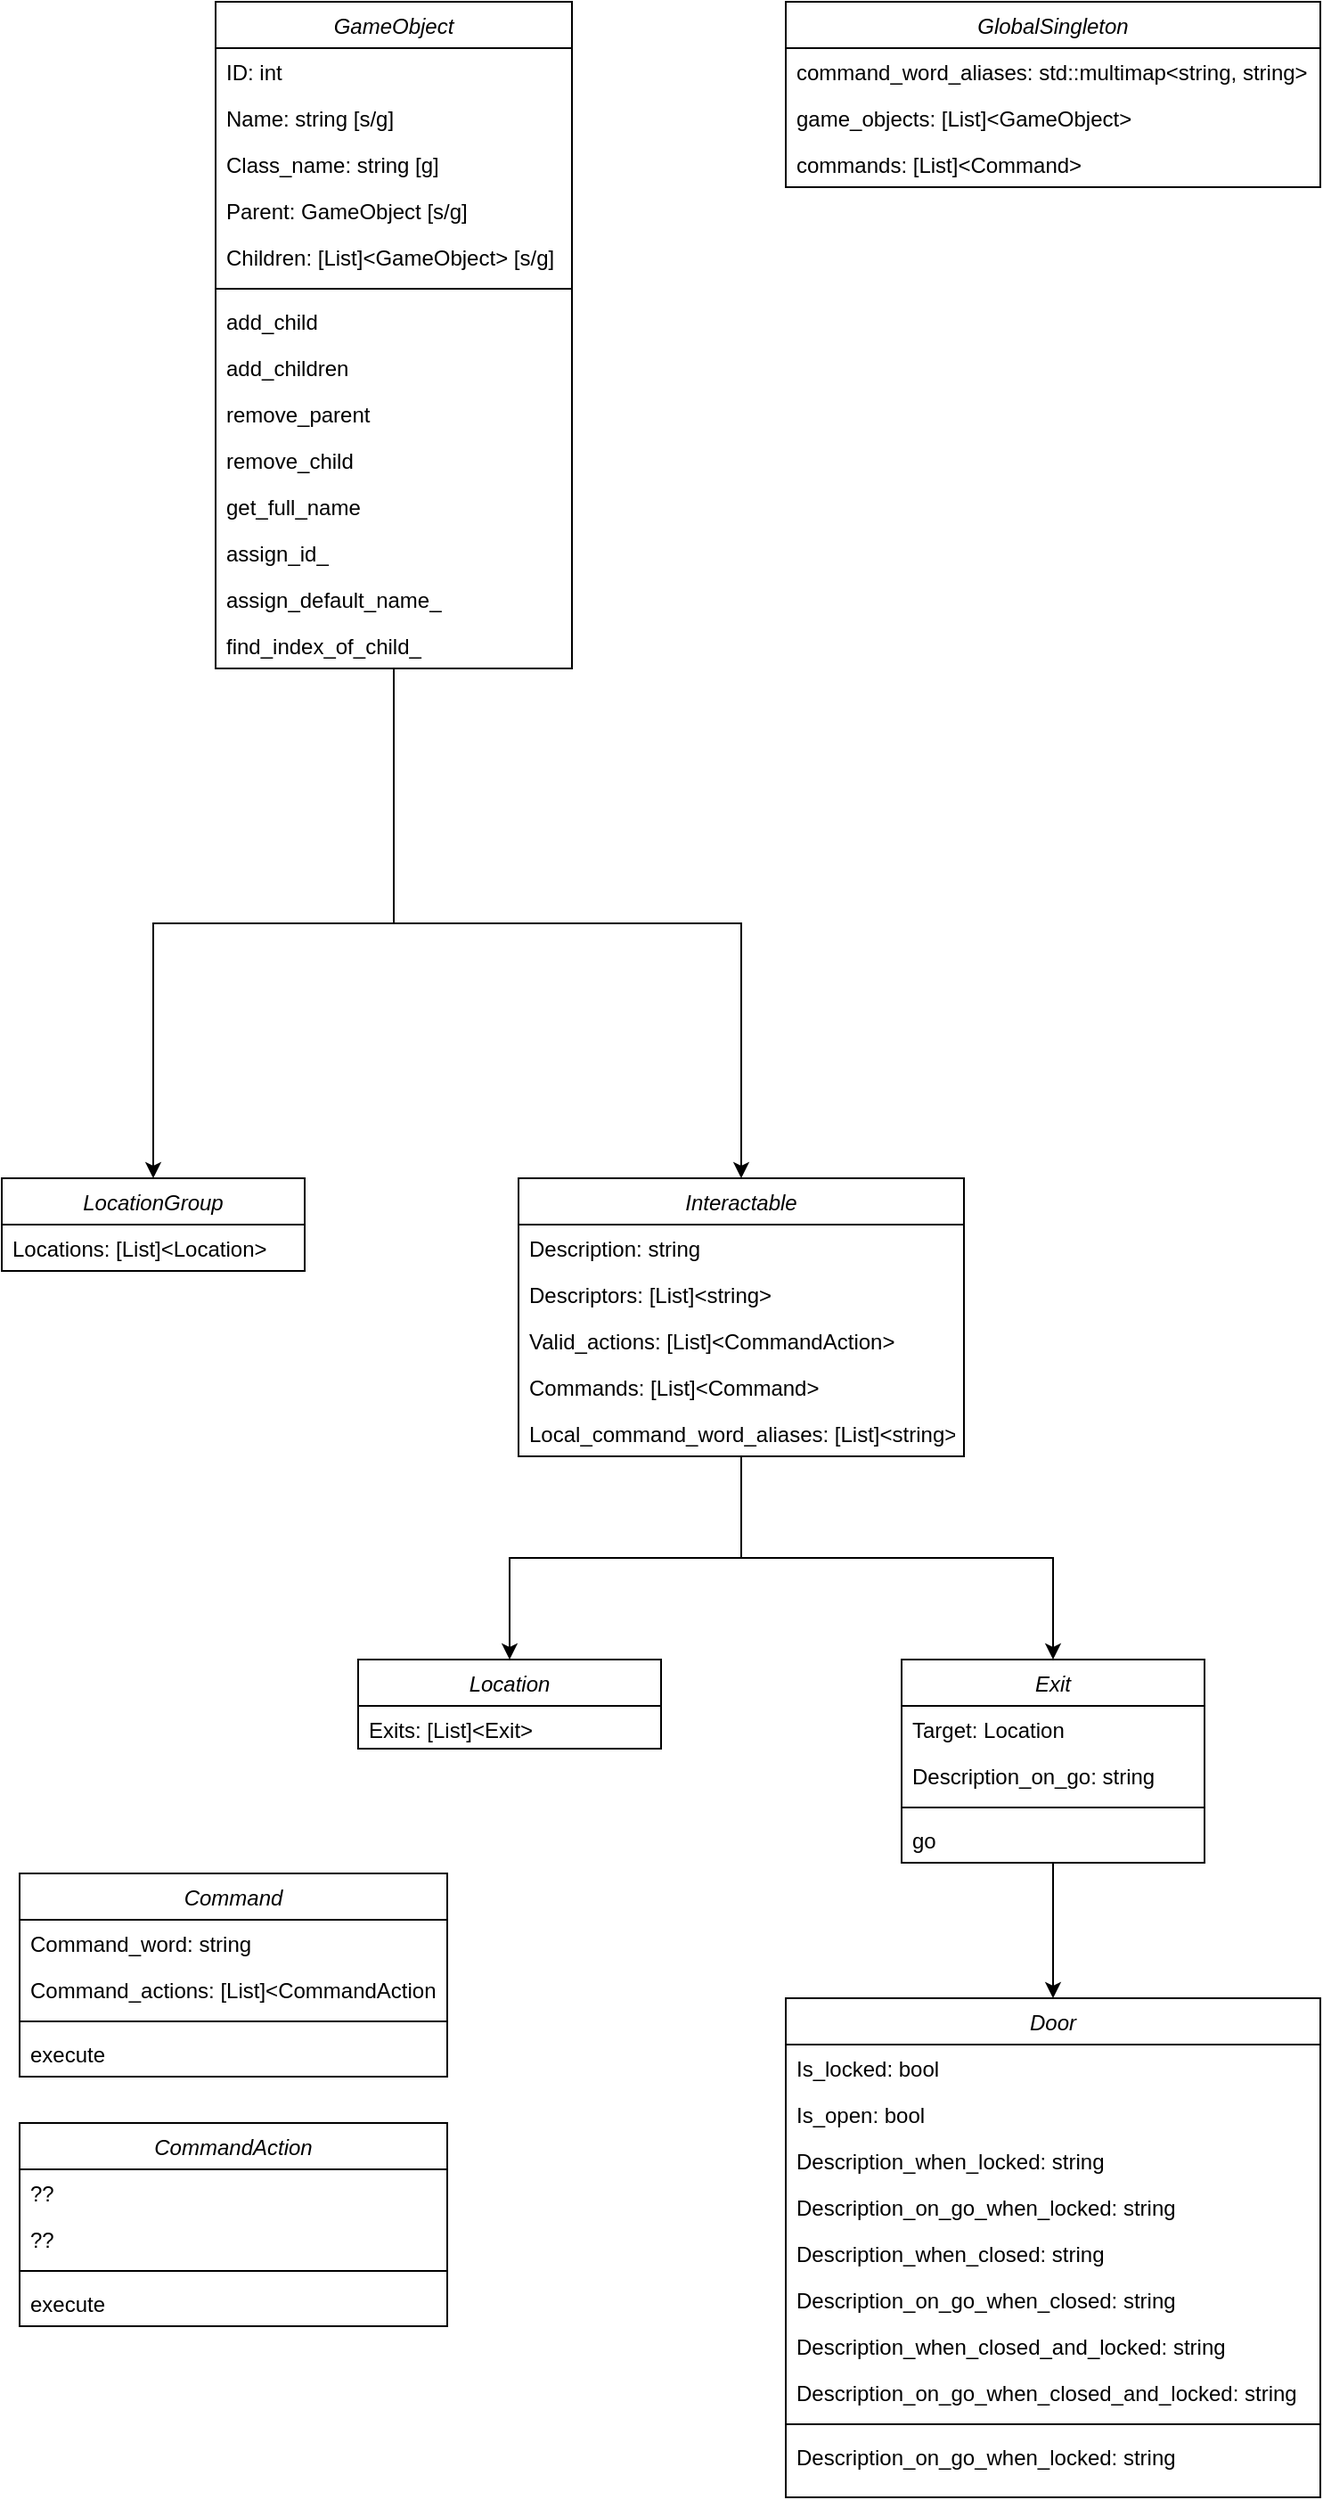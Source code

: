 <mxfile version="20.3.6" type="device"><diagram id="C5RBs43oDa-KdzZeNtuy" name="Page-1"><mxGraphModel dx="582" dy="1602" grid="1" gridSize="10" guides="1" tooltips="1" connect="1" arrows="1" fold="1" page="1" pageScale="1" pageWidth="827" pageHeight="1169" math="0" shadow="0"><root><mxCell id="WIyWlLk6GJQsqaUBKTNV-0"/><mxCell id="WIyWlLk6GJQsqaUBKTNV-1" parent="WIyWlLk6GJQsqaUBKTNV-0"/><mxCell id="8gwwcXdCdIkltOETRVXt-23" style="edgeStyle=orthogonalEdgeStyle;rounded=0;orthogonalLoop=1;jettySize=auto;html=1;" parent="WIyWlLk6GJQsqaUBKTNV-1" source="zkfFHV4jXpPFQw0GAbJ--0" target="8gwwcXdCdIkltOETRVXt-8" edge="1"><mxGeometry relative="1" as="geometry"/></mxCell><mxCell id="8gwwcXdCdIkltOETRVXt-48" style="edgeStyle=orthogonalEdgeStyle;rounded=0;orthogonalLoop=1;jettySize=auto;html=1;" parent="WIyWlLk6GJQsqaUBKTNV-1" source="zkfFHV4jXpPFQw0GAbJ--0" target="8gwwcXdCdIkltOETRVXt-37" edge="1"><mxGeometry relative="1" as="geometry"/></mxCell><mxCell id="zkfFHV4jXpPFQw0GAbJ--0" value="GameObject" style="swimlane;fontStyle=2;align=center;verticalAlign=top;childLayout=stackLayout;horizontal=1;startSize=26;horizontalStack=0;resizeParent=1;resizeLast=0;collapsible=1;marginBottom=0;rounded=0;shadow=0;strokeWidth=1;" parent="WIyWlLk6GJQsqaUBKTNV-1" vertex="1"><mxGeometry x="150" y="40" width="200" height="374" as="geometry"><mxRectangle x="220" y="120" width="160" height="26" as="alternateBounds"/></mxGeometry></mxCell><mxCell id="zkfFHV4jXpPFQw0GAbJ--1" value="ID: int" style="text;align=left;verticalAlign=top;spacingLeft=4;spacingRight=4;overflow=hidden;rotatable=0;points=[[0,0.5],[1,0.5]];portConstraint=eastwest;" parent="zkfFHV4jXpPFQw0GAbJ--0" vertex="1"><mxGeometry y="26" width="200" height="26" as="geometry"/></mxCell><mxCell id="zkfFHV4jXpPFQw0GAbJ--2" value="Name: string [s/g]" style="text;align=left;verticalAlign=top;spacingLeft=4;spacingRight=4;overflow=hidden;rotatable=0;points=[[0,0.5],[1,0.5]];portConstraint=eastwest;rounded=0;shadow=0;html=0;" parent="zkfFHV4jXpPFQw0GAbJ--0" vertex="1"><mxGeometry y="52" width="200" height="26" as="geometry"/></mxCell><mxCell id="8gwwcXdCdIkltOETRVXt-1" value="Class_name: string [g]" style="text;align=left;verticalAlign=top;spacingLeft=4;spacingRight=4;overflow=hidden;rotatable=0;points=[[0,0.5],[1,0.5]];portConstraint=eastwest;rounded=0;shadow=0;html=0;" parent="zkfFHV4jXpPFQw0GAbJ--0" vertex="1"><mxGeometry y="78" width="200" height="26" as="geometry"/></mxCell><mxCell id="8gwwcXdCdIkltOETRVXt-2" value="Parent: GameObject [s/g]" style="text;align=left;verticalAlign=top;spacingLeft=4;spacingRight=4;overflow=hidden;rotatable=0;points=[[0,0.5],[1,0.5]];portConstraint=eastwest;rounded=0;shadow=0;html=0;" parent="zkfFHV4jXpPFQw0GAbJ--0" vertex="1"><mxGeometry y="104" width="200" height="26" as="geometry"/></mxCell><mxCell id="8gwwcXdCdIkltOETRVXt-3" value="Children: [List]&lt;GameObject&gt; [s/g]" style="text;align=left;verticalAlign=top;spacingLeft=4;spacingRight=4;overflow=hidden;rotatable=0;points=[[0,0.5],[1,0.5]];portConstraint=eastwest;rounded=0;shadow=0;html=0;" parent="zkfFHV4jXpPFQw0GAbJ--0" vertex="1"><mxGeometry y="130" width="200" height="26" as="geometry"/></mxCell><mxCell id="zkfFHV4jXpPFQw0GAbJ--4" value="" style="line;html=1;strokeWidth=1;align=left;verticalAlign=middle;spacingTop=-1;spacingLeft=3;spacingRight=3;rotatable=0;labelPosition=right;points=[];portConstraint=eastwest;" parent="zkfFHV4jXpPFQw0GAbJ--0" vertex="1"><mxGeometry y="156" width="200" height="10" as="geometry"/></mxCell><mxCell id="8gwwcXdCdIkltOETRVXt-5" value="add_child" style="text;align=left;verticalAlign=top;spacingLeft=4;spacingRight=4;overflow=hidden;rotatable=0;points=[[0,0.5],[1,0.5]];portConstraint=eastwest;rounded=0;shadow=0;html=0;" parent="zkfFHV4jXpPFQw0GAbJ--0" vertex="1"><mxGeometry y="166" width="200" height="26" as="geometry"/></mxCell><mxCell id="lxfsqXc7fRaG4RMlsGvx-0" value="add_children" style="text;align=left;verticalAlign=top;spacingLeft=4;spacingRight=4;overflow=hidden;rotatable=0;points=[[0,0.5],[1,0.5]];portConstraint=eastwest;rounded=0;shadow=0;html=0;" vertex="1" parent="zkfFHV4jXpPFQw0GAbJ--0"><mxGeometry y="192" width="200" height="26" as="geometry"/></mxCell><mxCell id="lxfsqXc7fRaG4RMlsGvx-1" value="remove_parent" style="text;align=left;verticalAlign=top;spacingLeft=4;spacingRight=4;overflow=hidden;rotatable=0;points=[[0,0.5],[1,0.5]];portConstraint=eastwest;rounded=0;shadow=0;html=0;" vertex="1" parent="zkfFHV4jXpPFQw0GAbJ--0"><mxGeometry y="218" width="200" height="26" as="geometry"/></mxCell><mxCell id="lxfsqXc7fRaG4RMlsGvx-2" value="remove_child" style="text;align=left;verticalAlign=top;spacingLeft=4;spacingRight=4;overflow=hidden;rotatable=0;points=[[0,0.5],[1,0.5]];portConstraint=eastwest;rounded=0;shadow=0;html=0;" vertex="1" parent="zkfFHV4jXpPFQw0GAbJ--0"><mxGeometry y="244" width="200" height="26" as="geometry"/></mxCell><mxCell id="8gwwcXdCdIkltOETRVXt-6" value="get_full_name" style="text;align=left;verticalAlign=top;spacingLeft=4;spacingRight=4;overflow=hidden;rotatable=0;points=[[0,0.5],[1,0.5]];portConstraint=eastwest;rounded=0;shadow=0;html=0;" parent="zkfFHV4jXpPFQw0GAbJ--0" vertex="1"><mxGeometry y="270" width="200" height="26" as="geometry"/></mxCell><mxCell id="lxfsqXc7fRaG4RMlsGvx-5" value="assign_id_" style="text;align=left;verticalAlign=top;spacingLeft=4;spacingRight=4;overflow=hidden;rotatable=0;points=[[0,0.5],[1,0.5]];portConstraint=eastwest;rounded=0;shadow=0;html=0;" vertex="1" parent="zkfFHV4jXpPFQw0GAbJ--0"><mxGeometry y="296" width="200" height="26" as="geometry"/></mxCell><mxCell id="lxfsqXc7fRaG4RMlsGvx-7" value="assign_default_name_" style="text;align=left;verticalAlign=top;spacingLeft=4;spacingRight=4;overflow=hidden;rotatable=0;points=[[0,0.5],[1,0.5]];portConstraint=eastwest;rounded=0;shadow=0;html=0;" vertex="1" parent="zkfFHV4jXpPFQw0GAbJ--0"><mxGeometry y="322" width="200" height="26" as="geometry"/></mxCell><mxCell id="lxfsqXc7fRaG4RMlsGvx-8" value="find_index_of_child_" style="text;align=left;verticalAlign=top;spacingLeft=4;spacingRight=4;overflow=hidden;rotatable=0;points=[[0,0.5],[1,0.5]];portConstraint=eastwest;rounded=0;shadow=0;html=0;" vertex="1" parent="zkfFHV4jXpPFQw0GAbJ--0"><mxGeometry y="348" width="200" height="26" as="geometry"/></mxCell><mxCell id="8gwwcXdCdIkltOETRVXt-36" style="edgeStyle=orthogonalEdgeStyle;rounded=0;orthogonalLoop=1;jettySize=auto;html=1;entryX=0.5;entryY=0;entryDx=0;entryDy=0;" parent="WIyWlLk6GJQsqaUBKTNV-1" source="8gwwcXdCdIkltOETRVXt-8" target="8gwwcXdCdIkltOETRVXt-24" edge="1"><mxGeometry relative="1" as="geometry"/></mxCell><mxCell id="8gwwcXdCdIkltOETRVXt-90" style="edgeStyle=orthogonalEdgeStyle;rounded=0;orthogonalLoop=1;jettySize=auto;html=1;" parent="WIyWlLk6GJQsqaUBKTNV-1" source="8gwwcXdCdIkltOETRVXt-8" target="8gwwcXdCdIkltOETRVXt-49" edge="1"><mxGeometry relative="1" as="geometry"/></mxCell><mxCell id="8gwwcXdCdIkltOETRVXt-8" value="Interactable" style="swimlane;fontStyle=2;align=center;verticalAlign=top;childLayout=stackLayout;horizontal=1;startSize=26;horizontalStack=0;resizeParent=1;resizeLast=0;collapsible=1;marginBottom=0;rounded=0;shadow=0;strokeWidth=1;" parent="WIyWlLk6GJQsqaUBKTNV-1" vertex="1"><mxGeometry x="320" y="700" width="250" height="156" as="geometry"><mxRectangle x="220" y="120" width="160" height="26" as="alternateBounds"/></mxGeometry></mxCell><mxCell id="8gwwcXdCdIkltOETRVXt-19" value="Description: string" style="text;align=left;verticalAlign=top;spacingLeft=4;spacingRight=4;overflow=hidden;rotatable=0;points=[[0,0.5],[1,0.5]];portConstraint=eastwest;" parent="8gwwcXdCdIkltOETRVXt-8" vertex="1"><mxGeometry y="26" width="250" height="26" as="geometry"/></mxCell><mxCell id="8gwwcXdCdIkltOETRVXt-9" value="Descriptors: [List]&lt;string&gt;" style="text;align=left;verticalAlign=top;spacingLeft=4;spacingRight=4;overflow=hidden;rotatable=0;points=[[0,0.5],[1,0.5]];portConstraint=eastwest;" parent="8gwwcXdCdIkltOETRVXt-8" vertex="1"><mxGeometry y="52" width="250" height="26" as="geometry"/></mxCell><mxCell id="8gwwcXdCdIkltOETRVXt-20" value="Valid_actions: [List]&lt;CommandAction&gt;" style="text;align=left;verticalAlign=top;spacingLeft=4;spacingRight=4;overflow=hidden;rotatable=0;points=[[0,0.5],[1,0.5]];portConstraint=eastwest;" parent="8gwwcXdCdIkltOETRVXt-8" vertex="1"><mxGeometry y="78" width="250" height="26" as="geometry"/></mxCell><mxCell id="8gwwcXdCdIkltOETRVXt-21" value="Commands: [List]&lt;Command&gt;" style="text;align=left;verticalAlign=top;spacingLeft=4;spacingRight=4;overflow=hidden;rotatable=0;points=[[0,0.5],[1,0.5]];portConstraint=eastwest;" parent="8gwwcXdCdIkltOETRVXt-8" vertex="1"><mxGeometry y="104" width="250" height="26" as="geometry"/></mxCell><mxCell id="8gwwcXdCdIkltOETRVXt-89" value="Local_command_word_aliases: [List]&lt;string&gt;" style="text;align=left;verticalAlign=top;spacingLeft=4;spacingRight=4;overflow=hidden;rotatable=0;points=[[0,0.5],[1,0.5]];portConstraint=eastwest;" parent="8gwwcXdCdIkltOETRVXt-8" vertex="1"><mxGeometry y="130" width="250" height="26" as="geometry"/></mxCell><mxCell id="8gwwcXdCdIkltOETRVXt-24" value="Location" style="swimlane;fontStyle=2;align=center;verticalAlign=top;childLayout=stackLayout;horizontal=1;startSize=26;horizontalStack=0;resizeParent=1;resizeLast=0;collapsible=1;marginBottom=0;rounded=0;shadow=0;strokeWidth=1;" parent="WIyWlLk6GJQsqaUBKTNV-1" vertex="1"><mxGeometry x="230" y="970" width="170" height="50" as="geometry"><mxRectangle x="220" y="120" width="160" height="26" as="alternateBounds"/></mxGeometry></mxCell><mxCell id="8gwwcXdCdIkltOETRVXt-25" value="Exits: [List]&lt;Exit&gt;" style="text;align=left;verticalAlign=top;spacingLeft=4;spacingRight=4;overflow=hidden;rotatable=0;points=[[0,0.5],[1,0.5]];portConstraint=eastwest;" parent="8gwwcXdCdIkltOETRVXt-24" vertex="1"><mxGeometry y="26" width="170" height="24" as="geometry"/></mxCell><mxCell id="8gwwcXdCdIkltOETRVXt-37" value="LocationGroup" style="swimlane;fontStyle=2;align=center;verticalAlign=top;childLayout=stackLayout;horizontal=1;startSize=26;horizontalStack=0;resizeParent=1;resizeLast=0;collapsible=1;marginBottom=0;rounded=0;shadow=0;strokeWidth=1;" parent="WIyWlLk6GJQsqaUBKTNV-1" vertex="1"><mxGeometry x="30" y="700" width="170" height="52" as="geometry"><mxRectangle x="220" y="120" width="160" height="26" as="alternateBounds"/></mxGeometry></mxCell><mxCell id="8gwwcXdCdIkltOETRVXt-43" value="Locations: [List]&lt;Location&gt;" style="text;align=left;verticalAlign=top;spacingLeft=4;spacingRight=4;overflow=hidden;rotatable=0;points=[[0,0.5],[1,0.5]];portConstraint=eastwest;rounded=0;shadow=0;html=0;" parent="8gwwcXdCdIkltOETRVXt-37" vertex="1"><mxGeometry y="26" width="170" height="26" as="geometry"/></mxCell><mxCell id="8gwwcXdCdIkltOETRVXt-74" style="edgeStyle=orthogonalEdgeStyle;rounded=0;orthogonalLoop=1;jettySize=auto;html=1;" parent="WIyWlLk6GJQsqaUBKTNV-1" source="8gwwcXdCdIkltOETRVXt-49" target="8gwwcXdCdIkltOETRVXt-62" edge="1"><mxGeometry relative="1" as="geometry"/></mxCell><mxCell id="8gwwcXdCdIkltOETRVXt-49" value="Exit" style="swimlane;fontStyle=2;align=center;verticalAlign=top;childLayout=stackLayout;horizontal=1;startSize=26;horizontalStack=0;resizeParent=1;resizeLast=0;collapsible=1;marginBottom=0;rounded=0;shadow=0;strokeWidth=1;" parent="WIyWlLk6GJQsqaUBKTNV-1" vertex="1"><mxGeometry x="535" y="970" width="170" height="114" as="geometry"><mxRectangle x="220" y="120" width="160" height="26" as="alternateBounds"/></mxGeometry></mxCell><mxCell id="8gwwcXdCdIkltOETRVXt-55" value="Target: Location" style="text;align=left;verticalAlign=top;spacingLeft=4;spacingRight=4;overflow=hidden;rotatable=0;points=[[0,0.5],[1,0.5]];portConstraint=eastwest;rounded=0;shadow=0;html=0;" parent="8gwwcXdCdIkltOETRVXt-49" vertex="1"><mxGeometry y="26" width="170" height="26" as="geometry"/></mxCell><mxCell id="8gwwcXdCdIkltOETRVXt-60" value="Description_on_go: string" style="text;align=left;verticalAlign=top;spacingLeft=4;spacingRight=4;overflow=hidden;rotatable=0;points=[[0,0.5],[1,0.5]];portConstraint=eastwest;rounded=0;shadow=0;html=0;" parent="8gwwcXdCdIkltOETRVXt-49" vertex="1"><mxGeometry y="52" width="170" height="26" as="geometry"/></mxCell><mxCell id="8gwwcXdCdIkltOETRVXt-56" value="" style="line;html=1;strokeWidth=1;align=left;verticalAlign=middle;spacingTop=-1;spacingLeft=3;spacingRight=3;rotatable=0;labelPosition=right;points=[];portConstraint=eastwest;" parent="8gwwcXdCdIkltOETRVXt-49" vertex="1"><mxGeometry y="78" width="170" height="10" as="geometry"/></mxCell><mxCell id="8gwwcXdCdIkltOETRVXt-59" value="go" style="text;align=left;verticalAlign=top;spacingLeft=4;spacingRight=4;overflow=hidden;rotatable=0;points=[[0,0.5],[1,0.5]];portConstraint=eastwest;rounded=0;shadow=0;html=0;" parent="8gwwcXdCdIkltOETRVXt-49" vertex="1"><mxGeometry y="88" width="170" height="26" as="geometry"/></mxCell><mxCell id="8gwwcXdCdIkltOETRVXt-62" value="Door" style="swimlane;fontStyle=2;align=center;verticalAlign=top;childLayout=stackLayout;horizontal=1;startSize=26;horizontalStack=0;resizeParent=1;resizeLast=0;collapsible=1;marginBottom=0;rounded=0;shadow=0;strokeWidth=1;" parent="WIyWlLk6GJQsqaUBKTNV-1" vertex="1"><mxGeometry x="470" y="1160" width="300" height="280" as="geometry"><mxRectangle x="220" y="120" width="160" height="26" as="alternateBounds"/></mxGeometry></mxCell><mxCell id="8gwwcXdCdIkltOETRVXt-63" value="Is_locked: bool" style="text;align=left;verticalAlign=top;spacingLeft=4;spacingRight=4;overflow=hidden;rotatable=0;points=[[0,0.5],[1,0.5]];portConstraint=eastwest;rounded=0;shadow=0;html=0;" parent="8gwwcXdCdIkltOETRVXt-62" vertex="1"><mxGeometry y="26" width="300" height="26" as="geometry"/></mxCell><mxCell id="8gwwcXdCdIkltOETRVXt-64" value="Is_open: bool" style="text;align=left;verticalAlign=top;spacingLeft=4;spacingRight=4;overflow=hidden;rotatable=0;points=[[0,0.5],[1,0.5]];portConstraint=eastwest;rounded=0;shadow=0;html=0;" parent="8gwwcXdCdIkltOETRVXt-62" vertex="1"><mxGeometry y="52" width="300" height="26" as="geometry"/></mxCell><mxCell id="8gwwcXdCdIkltOETRVXt-67" value="Description_when_locked: string" style="text;align=left;verticalAlign=top;spacingLeft=4;spacingRight=4;overflow=hidden;rotatable=0;points=[[0,0.5],[1,0.5]];portConstraint=eastwest;rounded=0;shadow=0;html=0;" parent="8gwwcXdCdIkltOETRVXt-62" vertex="1"><mxGeometry y="78" width="300" height="26" as="geometry"/></mxCell><mxCell id="8gwwcXdCdIkltOETRVXt-68" value="Description_on_go_when_locked: string" style="text;align=left;verticalAlign=top;spacingLeft=4;spacingRight=4;overflow=hidden;rotatable=0;points=[[0,0.5],[1,0.5]];portConstraint=eastwest;rounded=0;shadow=0;html=0;" parent="8gwwcXdCdIkltOETRVXt-62" vertex="1"><mxGeometry y="104" width="300" height="26" as="geometry"/></mxCell><mxCell id="8gwwcXdCdIkltOETRVXt-70" value="Description_when_closed: string" style="text;align=left;verticalAlign=top;spacingLeft=4;spacingRight=4;overflow=hidden;rotatable=0;points=[[0,0.5],[1,0.5]];portConstraint=eastwest;rounded=0;shadow=0;html=0;" parent="8gwwcXdCdIkltOETRVXt-62" vertex="1"><mxGeometry y="130" width="300" height="26" as="geometry"/></mxCell><mxCell id="8gwwcXdCdIkltOETRVXt-71" value="Description_on_go_when_closed: string" style="text;align=left;verticalAlign=top;spacingLeft=4;spacingRight=4;overflow=hidden;rotatable=0;points=[[0,0.5],[1,0.5]];portConstraint=eastwest;rounded=0;shadow=0;html=0;" parent="8gwwcXdCdIkltOETRVXt-62" vertex="1"><mxGeometry y="156" width="300" height="26" as="geometry"/></mxCell><mxCell id="8gwwcXdCdIkltOETRVXt-72" value="Description_when_closed_and_locked: string" style="text;align=left;verticalAlign=top;spacingLeft=4;spacingRight=4;overflow=hidden;rotatable=0;points=[[0,0.5],[1,0.5]];portConstraint=eastwest;rounded=0;shadow=0;html=0;" parent="8gwwcXdCdIkltOETRVXt-62" vertex="1"><mxGeometry y="182" width="300" height="26" as="geometry"/></mxCell><mxCell id="8gwwcXdCdIkltOETRVXt-73" value="Description_on_go_when_closed_and_locked: string" style="text;align=left;verticalAlign=top;spacingLeft=4;spacingRight=4;overflow=hidden;rotatable=0;points=[[0,0.5],[1,0.5]];portConstraint=eastwest;rounded=0;shadow=0;html=0;" parent="8gwwcXdCdIkltOETRVXt-62" vertex="1"><mxGeometry y="208" width="300" height="26" as="geometry"/></mxCell><mxCell id="8gwwcXdCdIkltOETRVXt-65" value="" style="line;html=1;strokeWidth=1;align=left;verticalAlign=middle;spacingTop=-1;spacingLeft=3;spacingRight=3;rotatable=0;labelPosition=right;points=[];portConstraint=eastwest;" parent="8gwwcXdCdIkltOETRVXt-62" vertex="1"><mxGeometry y="234" width="300" height="10" as="geometry"/></mxCell><mxCell id="8gwwcXdCdIkltOETRVXt-75" value="Description_on_go_when_locked: string" style="text;align=left;verticalAlign=top;spacingLeft=4;spacingRight=4;overflow=hidden;rotatable=0;points=[[0,0.5],[1,0.5]];portConstraint=eastwest;rounded=0;shadow=0;html=0;" parent="8gwwcXdCdIkltOETRVXt-62" vertex="1"><mxGeometry y="244" width="300" height="26" as="geometry"/></mxCell><mxCell id="8gwwcXdCdIkltOETRVXt-77" value="GlobalSingleton" style="swimlane;fontStyle=2;align=center;verticalAlign=top;childLayout=stackLayout;horizontal=1;startSize=26;horizontalStack=0;resizeParent=1;resizeLast=0;collapsible=1;marginBottom=0;rounded=0;shadow=0;strokeWidth=1;" parent="WIyWlLk6GJQsqaUBKTNV-1" vertex="1"><mxGeometry x="470" y="40" width="300" height="104" as="geometry"><mxRectangle x="220" y="120" width="160" height="26" as="alternateBounds"/></mxGeometry></mxCell><mxCell id="8gwwcXdCdIkltOETRVXt-78" value="command_word_aliases: std::multimap&lt;string, string&gt;" style="text;align=left;verticalAlign=top;spacingLeft=4;spacingRight=4;overflow=hidden;rotatable=0;points=[[0,0.5],[1,0.5]];portConstraint=eastwest;" parent="8gwwcXdCdIkltOETRVXt-77" vertex="1"><mxGeometry y="26" width="300" height="26" as="geometry"/></mxCell><mxCell id="8gwwcXdCdIkltOETRVXt-88" value="game_objects: [List]&lt;GameObject&gt;" style="text;align=left;verticalAlign=top;spacingLeft=4;spacingRight=4;overflow=hidden;rotatable=0;points=[[0,0.5],[1,0.5]];portConstraint=eastwest;" parent="8gwwcXdCdIkltOETRVXt-77" vertex="1"><mxGeometry y="52" width="300" height="26" as="geometry"/></mxCell><mxCell id="pmSaM6-cGNuhEOt_g4gz-0" value="commands: [List]&lt;Command&gt;" style="text;align=left;verticalAlign=top;spacingLeft=4;spacingRight=4;overflow=hidden;rotatable=0;points=[[0,0.5],[1,0.5]];portConstraint=eastwest;" parent="8gwwcXdCdIkltOETRVXt-77" vertex="1"><mxGeometry y="78" width="300" height="26" as="geometry"/></mxCell><mxCell id="8gwwcXdCdIkltOETRVXt-92" value="Command" style="swimlane;fontStyle=2;align=center;verticalAlign=top;childLayout=stackLayout;horizontal=1;startSize=26;horizontalStack=0;resizeParent=1;resizeLast=0;collapsible=1;marginBottom=0;rounded=0;shadow=0;strokeWidth=1;" parent="WIyWlLk6GJQsqaUBKTNV-1" vertex="1"><mxGeometry x="40" y="1090" width="240" height="114" as="geometry"><mxRectangle x="220" y="120" width="160" height="26" as="alternateBounds"/></mxGeometry></mxCell><mxCell id="8gwwcXdCdIkltOETRVXt-98" value="Command_word: string" style="text;align=left;verticalAlign=top;spacingLeft=4;spacingRight=4;overflow=hidden;rotatable=0;points=[[0,0.5],[1,0.5]];portConstraint=eastwest;rounded=0;shadow=0;html=0;" parent="8gwwcXdCdIkltOETRVXt-92" vertex="1"><mxGeometry y="26" width="240" height="26" as="geometry"/></mxCell><mxCell id="8gwwcXdCdIkltOETRVXt-105" value="Command_actions: [List]&lt;CommandAction" style="text;align=left;verticalAlign=top;spacingLeft=4;spacingRight=4;overflow=hidden;rotatable=0;points=[[0,0.5],[1,0.5]];portConstraint=eastwest;rounded=0;shadow=0;html=0;" parent="8gwwcXdCdIkltOETRVXt-92" vertex="1"><mxGeometry y="52" width="240" height="26" as="geometry"/></mxCell><mxCell id="8gwwcXdCdIkltOETRVXt-104" value="" style="line;html=1;strokeWidth=1;align=left;verticalAlign=middle;spacingTop=-1;spacingLeft=3;spacingRight=3;rotatable=0;labelPosition=right;points=[];portConstraint=eastwest;" parent="8gwwcXdCdIkltOETRVXt-92" vertex="1"><mxGeometry y="78" width="240" height="10" as="geometry"/></mxCell><mxCell id="8gwwcXdCdIkltOETRVXt-106" value="execute" style="text;align=left;verticalAlign=top;spacingLeft=4;spacingRight=4;overflow=hidden;rotatable=0;points=[[0,0.5],[1,0.5]];portConstraint=eastwest;rounded=0;shadow=0;html=0;" parent="8gwwcXdCdIkltOETRVXt-92" vertex="1"><mxGeometry y="88" width="240" height="26" as="geometry"/></mxCell><mxCell id="8gwwcXdCdIkltOETRVXt-107" value="CommandAction" style="swimlane;fontStyle=2;align=center;verticalAlign=top;childLayout=stackLayout;horizontal=1;startSize=26;horizontalStack=0;resizeParent=1;resizeLast=0;collapsible=1;marginBottom=0;rounded=0;shadow=0;strokeWidth=1;" parent="WIyWlLk6GJQsqaUBKTNV-1" vertex="1"><mxGeometry x="40" y="1230" width="240" height="114" as="geometry"><mxRectangle x="220" y="120" width="160" height="26" as="alternateBounds"/></mxGeometry></mxCell><mxCell id="8gwwcXdCdIkltOETRVXt-108" value="??" style="text;align=left;verticalAlign=top;spacingLeft=4;spacingRight=4;overflow=hidden;rotatable=0;points=[[0,0.5],[1,0.5]];portConstraint=eastwest;rounded=0;shadow=0;html=0;" parent="8gwwcXdCdIkltOETRVXt-107" vertex="1"><mxGeometry y="26" width="240" height="26" as="geometry"/></mxCell><mxCell id="8gwwcXdCdIkltOETRVXt-109" value="??" style="text;align=left;verticalAlign=top;spacingLeft=4;spacingRight=4;overflow=hidden;rotatable=0;points=[[0,0.5],[1,0.5]];portConstraint=eastwest;rounded=0;shadow=0;html=0;" parent="8gwwcXdCdIkltOETRVXt-107" vertex="1"><mxGeometry y="52" width="240" height="26" as="geometry"/></mxCell><mxCell id="8gwwcXdCdIkltOETRVXt-110" value="" style="line;html=1;strokeWidth=1;align=left;verticalAlign=middle;spacingTop=-1;spacingLeft=3;spacingRight=3;rotatable=0;labelPosition=right;points=[];portConstraint=eastwest;" parent="8gwwcXdCdIkltOETRVXt-107" vertex="1"><mxGeometry y="78" width="240" height="10" as="geometry"/></mxCell><mxCell id="8gwwcXdCdIkltOETRVXt-111" value="execute" style="text;align=left;verticalAlign=top;spacingLeft=4;spacingRight=4;overflow=hidden;rotatable=0;points=[[0,0.5],[1,0.5]];portConstraint=eastwest;rounded=0;shadow=0;html=0;" parent="8gwwcXdCdIkltOETRVXt-107" vertex="1"><mxGeometry y="88" width="240" height="26" as="geometry"/></mxCell></root></mxGraphModel></diagram></mxfile>